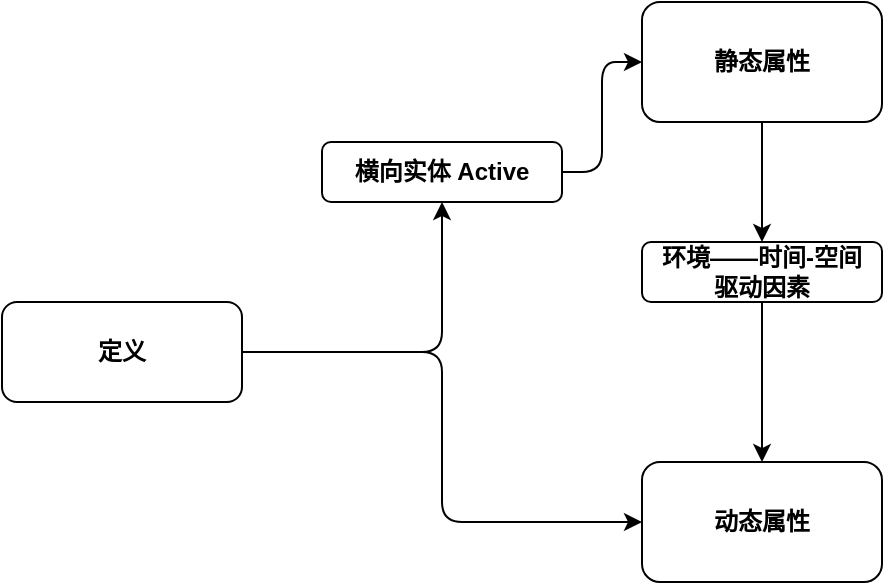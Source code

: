 <mxfile version="14.2.9" type="github">
  <diagram id="C5RBs43oDa-KdzZeNtuy" name="Page-1">
    <mxGraphModel dx="2062" dy="762" grid="1" gridSize="10" guides="1" tooltips="1" connect="1" arrows="1" fold="1" page="1" pageScale="1" pageWidth="827" pageHeight="1169" math="0" shadow="0">
      <root>
        <mxCell id="WIyWlLk6GJQsqaUBKTNV-0" />
        <mxCell id="WIyWlLk6GJQsqaUBKTNV-1" parent="WIyWlLk6GJQsqaUBKTNV-0" />
        <mxCell id="h7RwOAsTjaa8qnjNU2vm-1" style="edgeStyle=orthogonalEdgeStyle;orthogonalLoop=1;jettySize=auto;html=1;entryX=0.5;entryY=1;entryDx=0;entryDy=0;rounded=1;" edge="1" parent="WIyWlLk6GJQsqaUBKTNV-1" source="h7RwOAsTjaa8qnjNU2vm-0" target="h7RwOAsTjaa8qnjNU2vm-8">
          <mxGeometry relative="1" as="geometry">
            <mxPoint x="190" y="300" as="targetPoint" />
          </mxGeometry>
        </mxCell>
        <mxCell id="h7RwOAsTjaa8qnjNU2vm-4" style="edgeStyle=orthogonalEdgeStyle;rounded=1;orthogonalLoop=1;jettySize=auto;html=1;entryX=0;entryY=0.5;entryDx=0;entryDy=0;" edge="1" parent="WIyWlLk6GJQsqaUBKTNV-1" source="h7RwOAsTjaa8qnjNU2vm-0" target="h7RwOAsTjaa8qnjNU2vm-3">
          <mxGeometry relative="1" as="geometry" />
        </mxCell>
        <mxCell id="h7RwOAsTjaa8qnjNU2vm-0" value="&lt;b&gt;定义&lt;/b&gt;" style="rounded=1;whiteSpace=wrap;html=1;" vertex="1" parent="WIyWlLk6GJQsqaUBKTNV-1">
          <mxGeometry x="100" y="320" width="120" height="50" as="geometry" />
        </mxCell>
        <mxCell id="h7RwOAsTjaa8qnjNU2vm-5" style="edgeStyle=orthogonalEdgeStyle;rounded=1;orthogonalLoop=1;jettySize=auto;html=1;entryX=0.5;entryY=0;entryDx=0;entryDy=0;" edge="1" parent="WIyWlLk6GJQsqaUBKTNV-1" source="h7RwOAsTjaa8qnjNU2vm-2" target="h7RwOAsTjaa8qnjNU2vm-6">
          <mxGeometry relative="1" as="geometry">
            <mxPoint x="480" y="290" as="targetPoint" />
          </mxGeometry>
        </mxCell>
        <mxCell id="h7RwOAsTjaa8qnjNU2vm-2" value="&lt;b&gt;静态属性&lt;/b&gt;" style="rounded=1;whiteSpace=wrap;html=1;" vertex="1" parent="WIyWlLk6GJQsqaUBKTNV-1">
          <mxGeometry x="420" y="170" width="120" height="60" as="geometry" />
        </mxCell>
        <mxCell id="h7RwOAsTjaa8qnjNU2vm-3" value="&lt;b&gt;动态属性&lt;/b&gt;" style="rounded=1;whiteSpace=wrap;html=1;" vertex="1" parent="WIyWlLk6GJQsqaUBKTNV-1">
          <mxGeometry x="420" y="400" width="120" height="60" as="geometry" />
        </mxCell>
        <mxCell id="h7RwOAsTjaa8qnjNU2vm-7" style="edgeStyle=orthogonalEdgeStyle;rounded=1;orthogonalLoop=1;jettySize=auto;html=1;entryX=0.5;entryY=0;entryDx=0;entryDy=0;" edge="1" parent="WIyWlLk6GJQsqaUBKTNV-1" source="h7RwOAsTjaa8qnjNU2vm-6" target="h7RwOAsTjaa8qnjNU2vm-3">
          <mxGeometry relative="1" as="geometry" />
        </mxCell>
        <mxCell id="h7RwOAsTjaa8qnjNU2vm-6" value="&lt;b&gt;环境——时间-空间&lt;br&gt;驱动因素&lt;br&gt;&lt;/b&gt;" style="rounded=1;whiteSpace=wrap;html=1;" vertex="1" parent="WIyWlLk6GJQsqaUBKTNV-1">
          <mxGeometry x="420" y="290" width="120" height="30" as="geometry" />
        </mxCell>
        <mxCell id="h7RwOAsTjaa8qnjNU2vm-9" style="edgeStyle=orthogonalEdgeStyle;rounded=1;orthogonalLoop=1;jettySize=auto;html=1;entryX=0;entryY=0.5;entryDx=0;entryDy=0;" edge="1" parent="WIyWlLk6GJQsqaUBKTNV-1" source="h7RwOAsTjaa8qnjNU2vm-8" target="h7RwOAsTjaa8qnjNU2vm-2">
          <mxGeometry relative="1" as="geometry" />
        </mxCell>
        <mxCell id="h7RwOAsTjaa8qnjNU2vm-8" value="&lt;b&gt;横向实体 Active&lt;/b&gt;" style="rounded=1;whiteSpace=wrap;html=1;" vertex="1" parent="WIyWlLk6GJQsqaUBKTNV-1">
          <mxGeometry x="260" y="240" width="120" height="30" as="geometry" />
        </mxCell>
      </root>
    </mxGraphModel>
  </diagram>
</mxfile>
